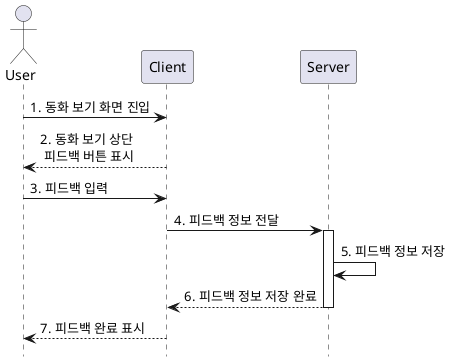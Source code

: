 @startuml lv2_us01
/'
생성 동화 사용자 피드백 반영
'/
hide footbox

actor User as usr
participant Client as cli
participant Server as svr

usr -> cli : 1. 동화 보기 화면 진입
cli --> usr : 2. 동화 보기 상단\n 피드백 버튼 표시
usr -> cli : 3. 피드백 입력
cli -> svr : 4. 피드백 정보 전달
activate svr
svr -> svr : 5. 피드백 정보 저장
svr --> cli : 6. 피드백 정보 저장 완료
deactivate svr
cli --> usr : 7. 피드백 완료 표시

@enduml
